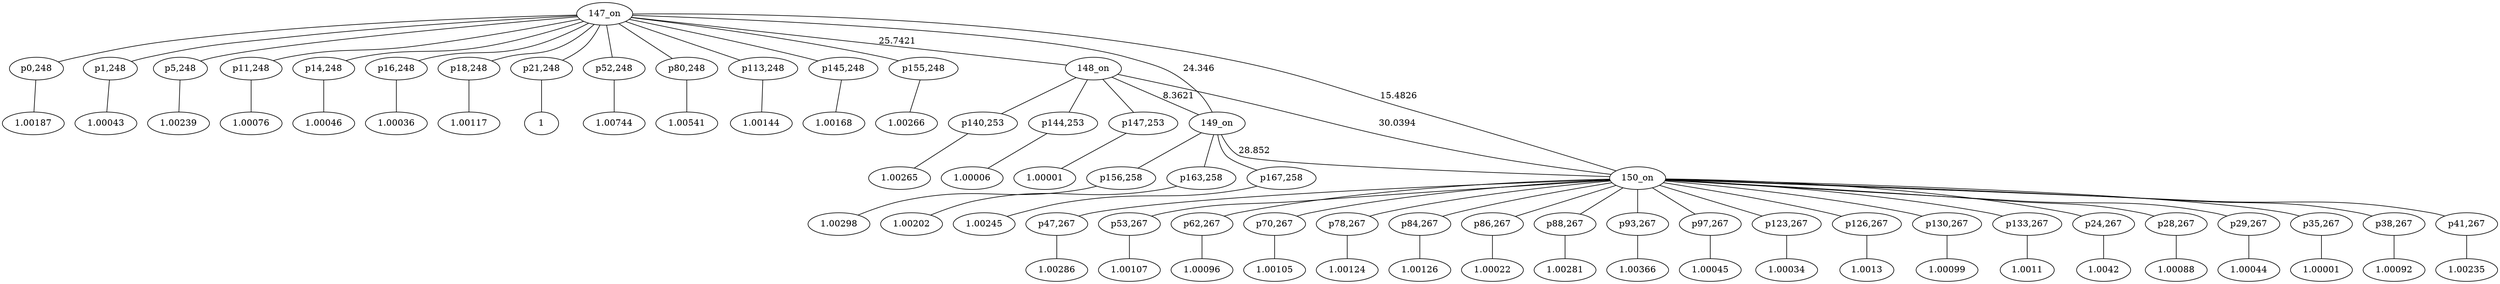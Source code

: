 graph {
	"p0,248" -- "c0"
	"c0" [ label="1.00187", pos="98.9052,39.7149!"];
	"p1,248" -- "c5"
	"c5" [ label="1.00043", pos="74.2186,30.1702!"];
	"p5,248" -- "c10"
	"c10" [ label="1.00239", pos="91.1196,25.6693!"];
	"p11,248" -- "c15"
	"c15" [ label="1.00076", pos="95.4235,16.6893!"];
	"p14,248" -- "c20"
	"c20" [ label="1.00046", pos="87.6954,23.2766!"];
	"p16,248" -- "c25"
	"c25" [ label="1.00036", pos="66.0265,23.2466!"];
	"p18,248" -- "c30"
	"c30" [ label="1.00117", pos="41.775,16.6958!"];
	"p21,248" -- "c36"
	"c36" [ label="1", pos="62.5963,26.6856!"];
	"p24,267" -- "c41"
	"c41" [ label="1.0042", pos="56.5604,38.9632!"];
	"p28,267" -- "c44"
	"c44" [ label="1.00088", pos="53.1225,43.456!"];
	"p29,267" -- "c47"
	"c47" [ label="1.00044", pos="48.727,34.8681!"];
	"p35,267" -- "c50"
	"c50" [ label="1.00001", pos="47.4959,41.5858!"];
	"p38,267" -- "c53"
	"c53" [ label="1.00092", pos="24.1213,29.9452!"];
	"p41,267" -- "c56"
	"c56" [ label="1.00235", pos="43.5377,47.1692!"];
	"p47,267" -- "c59"
	"c59" [ label="1.00286", pos="17.5226,29.2657!"];
	"p52,248" -- "c62"
	"c62" [ label="1.00744", pos="3.11385,20.7413!"];
	"p53,267" -- "c67"
	"c67" [ label="1.00107", pos="27.9004,41.8399!"];
	"p62,267" -- "c70"
	"c70" [ label="1.00096", pos="23.309,37.0144!"];
	"p70,267" -- "c73"
	"c73" [ label="1.00105", pos="16.3224,36.2887!"];
	"p78,267" -- "c76"
	"c76" [ label="1.00124", pos="26.1653,59.4469!"];
	"p80,248" -- "c79"
	"c79" [ label="1.00541", pos="3.29094,67.4053!"];
	"p84,267" -- "c84"
	"c84" [ label="1.00126", pos="20.1308,61.1969!"];
	"p86,267" -- "c87"
	"c87" [ label="1.00022", pos="13.1904,60.5823!"];
	"p88,267" -- "c90"
	"c90" [ label="1.00281", pos="12.8037,67.0907!"];
	"p93,267" -- "c93"
	"c93" [ label="1.00366", pos="44.0327,57.7431!"];
	"p97,267" -- "c96"
	"c96" [ label="1.00045", pos="19.87,67.4952!"];
	"p113,248" -- "c99"
	"c99" [ label="1.00144", pos="37.562,84.3511!"];
	"p123,267" -- "c104"
	"c104" [ label="1.00034", pos="43.5623,73.6644!"];
	"p126,267" -- "c107"
	"c107" [ label="1.0013", pos="46.9849,66.3243!"];
	"p130,267" -- "c110"
	"c110" [ label="1.00099", pos="51.7124,69.1398!"];
	"p133,267" -- "c113"
	"c113" [ label="1.0011", pos="50.4777,75.2026!"];
	"p140,253" -- "c116"
	"c116" [ label="1.00265", pos="64.4328,60.8803!"];
	"p144,253" -- "c118"
	"c118" [ label="1.00006", pos="67.5467,65.9937!"];
	"p145,248" -- "c123"
	"c123" [ label="1.00168", pos="91.2085,84.3143!"];
	"p147,253" -- "c128"
	"c128" [ label="1.00001", pos="69.5428,60.2697!"];
	"p155,248" -- "c131"
	"c131" [ label="1.00266", pos="98.7523,79.1429!"];
	"p156,258" -- "c136"
	"c136" [ label="1.00298", pos="86.1495,67.319!"];
	"p163,258" -- "c141"
	"c141" [ label="1.00202", pos="83.6914,62.012!"];
	"p167,258" -- "c143"
	"c143" [ label="1.00245", pos="89.1424,62.0512!"];
	"147_on" -- "148_on" [label="25.7421"]
	"147_on" -- "149_on" [label="24.346"]
	"147_on" -- "150_on" [label="15.4826"]
	"148_on" -- "149_on" [label="8.3621"]
	"148_on" -- "150_on" [label="30.0394"]
	"149_on" -- "150_on" [label="28.852"]
	"147_on" -- "p0,248"
	"147_on" -- "p1,248"
	"147_on" -- "p5,248"
	"147_on" -- "p11,248"
	"147_on" -- "p14,248"
	"147_on" -- "p16,248"
	"147_on" -- "p18,248"
	"147_on" -- "p21,248"
	"147_on" -- "p52,248"
	"147_on" -- "p80,248"
	"147_on" -- "p113,248"
	"147_on" -- "p145,248"
	"147_on" -- "p155,248"
	"148_on" -- "p140,253"
	"148_on" -- "p144,253"
	"148_on" -- "p147,253"
	"149_on" -- "p156,258"
	"149_on" -- "p163,258"
	"149_on" -- "p167,258"
	"150_on" -- "p24,267"
	"150_on" -- "p28,267"
	"150_on" -- "p29,267"
	"150_on" -- "p35,267"
	"150_on" -- "p38,267"
	"150_on" -- "p41,267"
	"150_on" -- "p47,267"
	"150_on" -- "p53,267"
	"150_on" -- "p62,267"
	"150_on" -- "p70,267"
	"150_on" -- "p78,267"
	"150_on" -- "p84,267"
	"150_on" -- "p86,267"
	"150_on" -- "p88,267"
	"150_on" -- "p93,267"
	"150_on" -- "p97,267"
	"150_on" -- "p123,267"
	"150_on" -- "p126,267"
	"150_on" -- "p130,267"
	"150_on" -- "p133,267"
}
